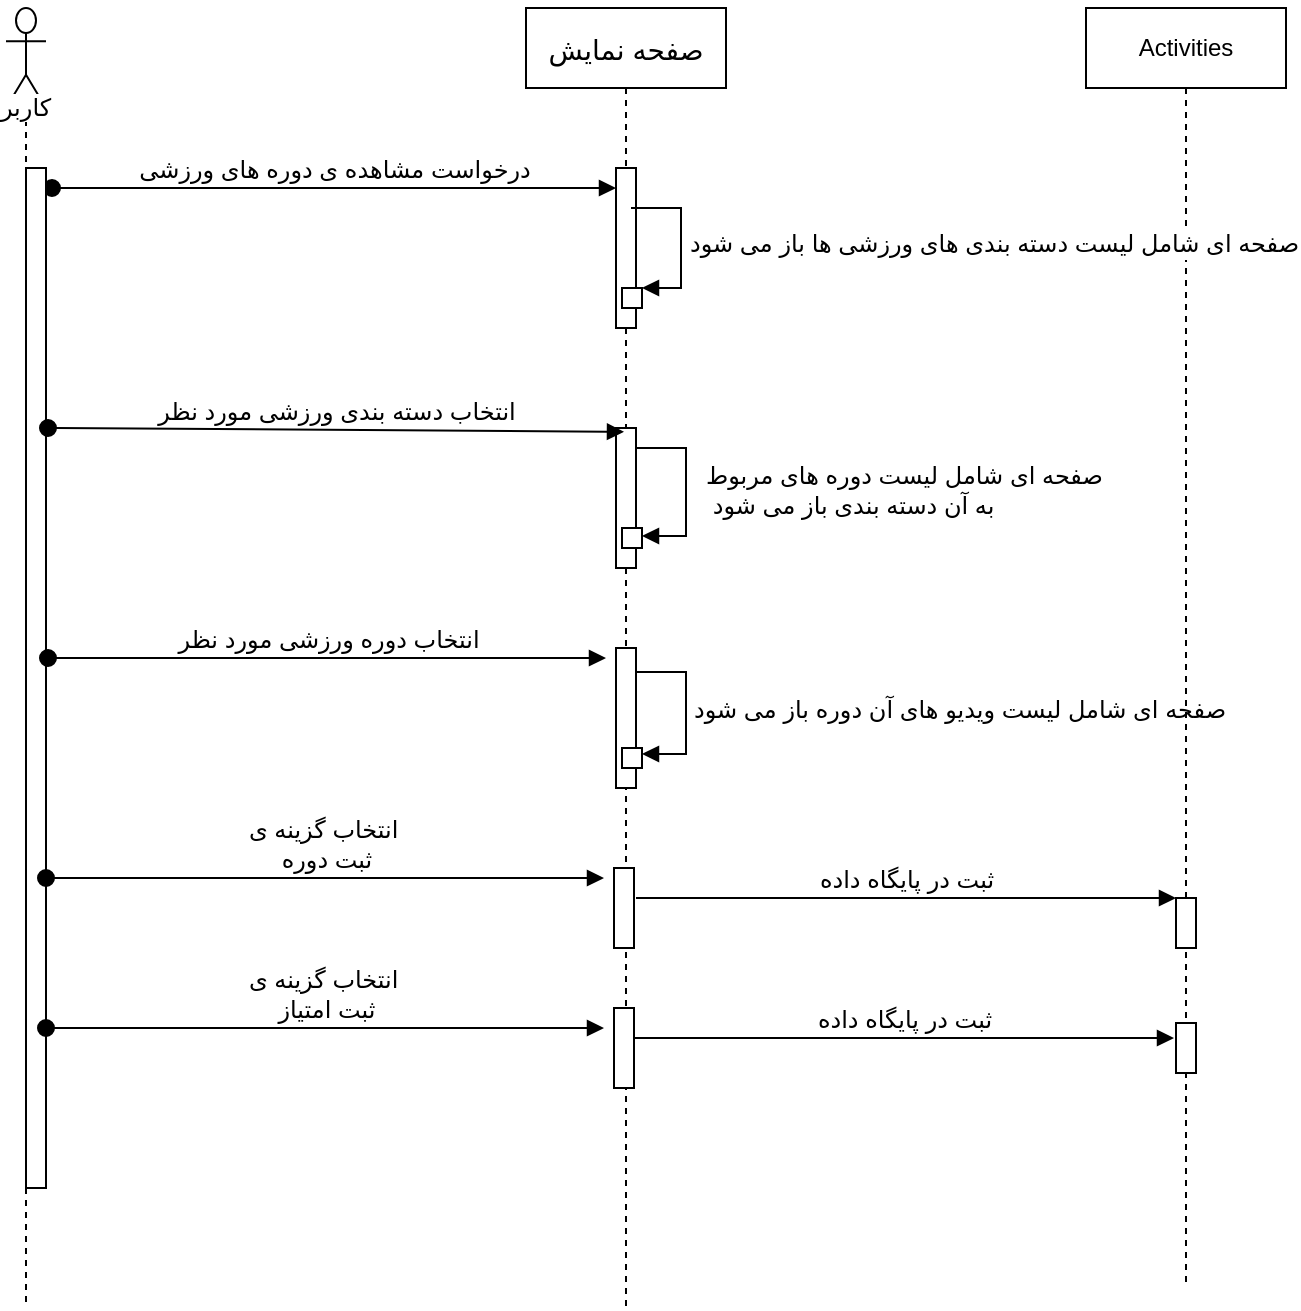 <mxfile version="14.0.1" type="github">
  <diagram id="wJ2QF8gWQcXBkcPJoWy3" name="Page-1">
    <mxGraphModel dx="809" dy="402" grid="1" gridSize="10" guides="1" tooltips="1" connect="1" arrows="1" fold="1" page="1" pageScale="1" pageWidth="850" pageHeight="1100" math="0" shadow="0">
      <root>
        <mxCell id="0" />
        <mxCell id="1" parent="0" />
        <mxCell id="eqUE0r_B1Y4DRGpVIJ5d-27" value="کاربر" style="shape=umlLifeline;participant=umlActor;perimeter=lifelinePerimeter;whiteSpace=wrap;html=1;container=1;collapsible=0;recursiveResize=0;verticalAlign=top;spacingTop=36;labelBackgroundColor=#ffffff;outlineConnect=0;size=50;" parent="1" vertex="1">
          <mxGeometry x="20" y="20" width="20" height="650" as="geometry" />
        </mxCell>
        <mxCell id="eqUE0r_B1Y4DRGpVIJ5d-29" value="&lt;font style=&quot;font-size: 14px&quot;&gt;&lt;br&gt;صفحه نمایش&lt;br&gt;&lt;/font&gt;&lt;br&gt;" style="shape=umlLifeline;perimeter=lifelinePerimeter;whiteSpace=wrap;html=1;container=1;collapsible=0;recursiveResize=0;outlineConnect=0;" parent="1" vertex="1">
          <mxGeometry x="280" y="20" width="100" height="650" as="geometry" />
        </mxCell>
        <mxCell id="eqUE0r_B1Y4DRGpVIJ5d-30" value="" style="html=1;points=[];perimeter=orthogonalPerimeter;" parent="eqUE0r_B1Y4DRGpVIJ5d-29" vertex="1">
          <mxGeometry x="45" y="80" width="10" height="80" as="geometry" />
        </mxCell>
        <mxCell id="eqUE0r_B1Y4DRGpVIJ5d-31" value="" style="html=1;points=[];perimeter=orthogonalPerimeter;" parent="eqUE0r_B1Y4DRGpVIJ5d-29" vertex="1">
          <mxGeometry x="48" y="140" width="10" height="10" as="geometry" />
        </mxCell>
        <mxCell id="eqUE0r_B1Y4DRGpVIJ5d-32" value="" style="html=1;points=[];perimeter=orthogonalPerimeter;" parent="eqUE0r_B1Y4DRGpVIJ5d-29" vertex="1">
          <mxGeometry x="45" y="210" width="10" height="70" as="geometry" />
        </mxCell>
        <mxCell id="eqUE0r_B1Y4DRGpVIJ5d-47" value="&lt;font style=&quot;font-size: 12px&quot;&gt;صفحه ای شامل لیست دوره های مربوط&lt;br&gt;&amp;nbsp;به آن دسته بندی باز می شود&lt;/font&gt;" style="edgeStyle=orthogonalEdgeStyle;html=1;align=left;spacingLeft=2;endArrow=block;rounded=0;entryX=1;entryY=0.4;entryDx=0;entryDy=0;entryPerimeter=0;spacing=8;spacingTop=0;" parent="eqUE0r_B1Y4DRGpVIJ5d-29" source="eqUE0r_B1Y4DRGpVIJ5d-32" target="eqUE0r_B1Y4DRGpVIJ5d-48" edge="1">
          <mxGeometry relative="1" as="geometry">
            <mxPoint x="103" y="220" as="sourcePoint" />
            <Array as="points">
              <mxPoint x="80" y="220" />
              <mxPoint x="80" y="264" />
            </Array>
            <mxPoint x="56" y="280" as="targetPoint" />
          </mxGeometry>
        </mxCell>
        <mxCell id="eqUE0r_B1Y4DRGpVIJ5d-48" value="" style="html=1;points=[];perimeter=orthogonalPerimeter;" parent="eqUE0r_B1Y4DRGpVIJ5d-29" vertex="1">
          <mxGeometry x="48" y="260" width="10" height="10" as="geometry" />
        </mxCell>
        <mxCell id="eqUE0r_B1Y4DRGpVIJ5d-50" value="" style="html=1;points=[];perimeter=orthogonalPerimeter;" parent="eqUE0r_B1Y4DRGpVIJ5d-29" vertex="1">
          <mxGeometry x="45" y="320" width="10" height="70" as="geometry" />
        </mxCell>
        <mxCell id="eqUE0r_B1Y4DRGpVIJ5d-51" value="&lt;span style=&quot;font-size: 12px&quot;&gt;صفحه ای شامل لیست ویدیو های آن دوره باز می شود&lt;/span&gt;" style="edgeStyle=orthogonalEdgeStyle;html=1;align=left;spacingLeft=2;endArrow=block;rounded=0;entryX=1;entryY=0.3;entryDx=0;entryDy=0;entryPerimeter=0;" parent="eqUE0r_B1Y4DRGpVIJ5d-29" target="7P5QpnmELrHwjL7wf4hy-2" edge="1">
          <mxGeometry relative="1" as="geometry">
            <mxPoint x="55" y="332" as="sourcePoint" />
            <Array as="points">
              <mxPoint x="80" y="332" />
              <mxPoint x="80" y="373" />
            </Array>
            <mxPoint x="60" y="378" as="targetPoint" />
          </mxGeometry>
        </mxCell>
        <mxCell id="7P5QpnmELrHwjL7wf4hy-2" value="" style="html=1;points=[];perimeter=orthogonalPerimeter;" parent="eqUE0r_B1Y4DRGpVIJ5d-29" vertex="1">
          <mxGeometry x="48" y="370" width="10" height="10" as="geometry" />
        </mxCell>
        <mxCell id="eqUE0r_B1Y4DRGpVIJ5d-34" value="Activities" style="shape=umlLifeline;perimeter=lifelinePerimeter;whiteSpace=wrap;html=1;container=1;collapsible=0;recursiveResize=0;outlineConnect=0;" parent="1" vertex="1">
          <mxGeometry x="560" y="20" width="100" height="640" as="geometry" />
        </mxCell>
        <mxCell id="7P5QpnmELrHwjL7wf4hy-12" value="" style="html=1;points=[];perimeter=orthogonalPerimeter;" parent="eqUE0r_B1Y4DRGpVIJ5d-34" vertex="1">
          <mxGeometry x="45" y="445" width="10" height="25" as="geometry" />
        </mxCell>
        <mxCell id="O8syh6E55q6MyoqH-Gb2-4" value="" style="html=1;points=[];perimeter=orthogonalPerimeter;" vertex="1" parent="eqUE0r_B1Y4DRGpVIJ5d-34">
          <mxGeometry x="45" y="507.5" width="10" height="25" as="geometry" />
        </mxCell>
        <mxCell id="eqUE0r_B1Y4DRGpVIJ5d-36" value="&lt;font style=&quot;font-size: 12px&quot;&gt;درخواست مشاهده ی دوره های ورزشی&lt;/font&gt;" style="html=1;verticalAlign=bottom;startArrow=oval;endArrow=block;startSize=8;" parent="1" target="eqUE0r_B1Y4DRGpVIJ5d-30" edge="1">
          <mxGeometry relative="1" as="geometry">
            <mxPoint x="43" y="110" as="sourcePoint" />
            <Array as="points">
              <mxPoint x="90" y="110" />
            </Array>
          </mxGeometry>
        </mxCell>
        <mxCell id="eqUE0r_B1Y4DRGpVIJ5d-37" value="&lt;font style=&quot;font-size: 12px&quot;&gt;صفحه ای شامل لیست دسته بندی های ورزشی ها باز می شود&lt;/font&gt;" style="edgeStyle=orthogonalEdgeStyle;html=1;align=left;spacingLeft=2;endArrow=block;rounded=0;entryX=1;entryY=0;" parent="1" target="eqUE0r_B1Y4DRGpVIJ5d-31" edge="1">
          <mxGeometry relative="1" as="geometry">
            <mxPoint x="332.5" y="120" as="sourcePoint" />
            <Array as="points">
              <mxPoint x="357.5" y="120" />
            </Array>
          </mxGeometry>
        </mxCell>
        <mxCell id="eqUE0r_B1Y4DRGpVIJ5d-45" value="" style="html=1;points=[];perimeter=orthogonalPerimeter;" parent="1" vertex="1">
          <mxGeometry x="30" y="100" width="10" height="510" as="geometry" />
        </mxCell>
        <mxCell id="eqUE0r_B1Y4DRGpVIJ5d-46" value="&lt;font style=&quot;font-size: 12px&quot;&gt;انتخاب دسته بندی ورزشی مورد نظر&lt;/font&gt;" style="html=1;verticalAlign=bottom;startArrow=oval;endArrow=block;startSize=8;entryX=0.49;entryY=0.326;entryDx=0;entryDy=0;entryPerimeter=0;" parent="1" target="eqUE0r_B1Y4DRGpVIJ5d-29" edge="1">
          <mxGeometry relative="1" as="geometry">
            <mxPoint x="41" y="230" as="sourcePoint" />
            <mxPoint x="335" y="120" as="targetPoint" />
            <Array as="points" />
          </mxGeometry>
        </mxCell>
        <mxCell id="eqUE0r_B1Y4DRGpVIJ5d-49" value="&lt;font style=&quot;font-size: 12px&quot;&gt;انتخاب دوره ورزشی مورد نظر&lt;br&gt;&lt;/font&gt;" style="html=1;verticalAlign=bottom;startArrow=oval;endArrow=block;startSize=8;" parent="1" edge="1">
          <mxGeometry relative="1" as="geometry">
            <mxPoint x="41" y="345" as="sourcePoint" />
            <mxPoint x="320" y="345" as="targetPoint" />
          </mxGeometry>
        </mxCell>
        <mxCell id="7P5QpnmELrHwjL7wf4hy-7" value="" style="html=1;points=[];perimeter=orthogonalPerimeter;" parent="1" vertex="1">
          <mxGeometry x="324" y="450" width="10" height="40" as="geometry" />
        </mxCell>
        <mxCell id="7P5QpnmELrHwjL7wf4hy-10" value="&lt;font style=&quot;font-size: 12px&quot;&gt;انتخاب گزینه ی&amp;nbsp;&lt;br&gt;ثبت دوره&lt;br&gt;&lt;/font&gt;" style="html=1;verticalAlign=bottom;startArrow=oval;endArrow=block;startSize=8;" parent="1" edge="1">
          <mxGeometry relative="1" as="geometry">
            <mxPoint x="40" y="455" as="sourcePoint" />
            <mxPoint x="319" y="455" as="targetPoint" />
          </mxGeometry>
        </mxCell>
        <mxCell id="7P5QpnmELrHwjL7wf4hy-14" value="&lt;font style=&quot;font-size: 12px&quot;&gt;ثبت در پایگاه داده&lt;/font&gt;" style="html=1;verticalAlign=bottom;endArrow=block;entryX=0;entryY=0;" parent="1" target="7P5QpnmELrHwjL7wf4hy-12" edge="1">
          <mxGeometry relative="1" as="geometry">
            <mxPoint x="335" y="465" as="sourcePoint" />
          </mxGeometry>
        </mxCell>
        <mxCell id="O8syh6E55q6MyoqH-Gb2-1" value="&lt;font style=&quot;font-size: 12px&quot;&gt;انتخاب گزینه ی&amp;nbsp;&lt;br&gt;ثبت امتیاز&lt;br&gt;&lt;/font&gt;" style="html=1;verticalAlign=bottom;startArrow=oval;endArrow=block;startSize=8;" edge="1" parent="1">
          <mxGeometry relative="1" as="geometry">
            <mxPoint x="40" y="530" as="sourcePoint" />
            <mxPoint x="319" y="530" as="targetPoint" />
          </mxGeometry>
        </mxCell>
        <mxCell id="O8syh6E55q6MyoqH-Gb2-2" value="" style="html=1;points=[];perimeter=orthogonalPerimeter;" vertex="1" parent="1">
          <mxGeometry x="324" y="520" width="10" height="40" as="geometry" />
        </mxCell>
        <mxCell id="O8syh6E55q6MyoqH-Gb2-3" value="&lt;font style=&quot;font-size: 12px&quot;&gt;ثبت در پایگاه داده&lt;/font&gt;" style="html=1;verticalAlign=bottom;endArrow=block;entryX=0;entryY=0;" edge="1" parent="1">
          <mxGeometry relative="1" as="geometry">
            <mxPoint x="334" y="535" as="sourcePoint" />
            <mxPoint x="604" y="535" as="targetPoint" />
          </mxGeometry>
        </mxCell>
      </root>
    </mxGraphModel>
  </diagram>
</mxfile>
